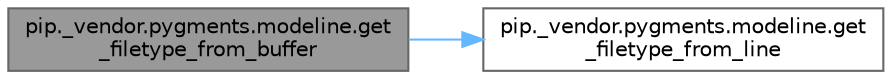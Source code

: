 digraph "pip._vendor.pygments.modeline.get_filetype_from_buffer"
{
 // LATEX_PDF_SIZE
  bgcolor="transparent";
  edge [fontname=Helvetica,fontsize=10,labelfontname=Helvetica,labelfontsize=10];
  node [fontname=Helvetica,fontsize=10,shape=box,height=0.2,width=0.4];
  rankdir="LR";
  Node1 [id="Node000001",label="pip._vendor.pygments.modeline.get\l_filetype_from_buffer",height=0.2,width=0.4,color="gray40", fillcolor="grey60", style="filled", fontcolor="black",tooltip=" "];
  Node1 -> Node2 [id="edge1_Node000001_Node000002",color="steelblue1",style="solid",tooltip=" "];
  Node2 [id="Node000002",label="pip._vendor.pygments.modeline.get\l_filetype_from_line",height=0.2,width=0.4,color="grey40", fillcolor="white", style="filled",URL="$namespacepip_1_1__vendor_1_1pygments_1_1modeline.html#a5bc69f5039fde146952625f047011284",tooltip=" "];
}

